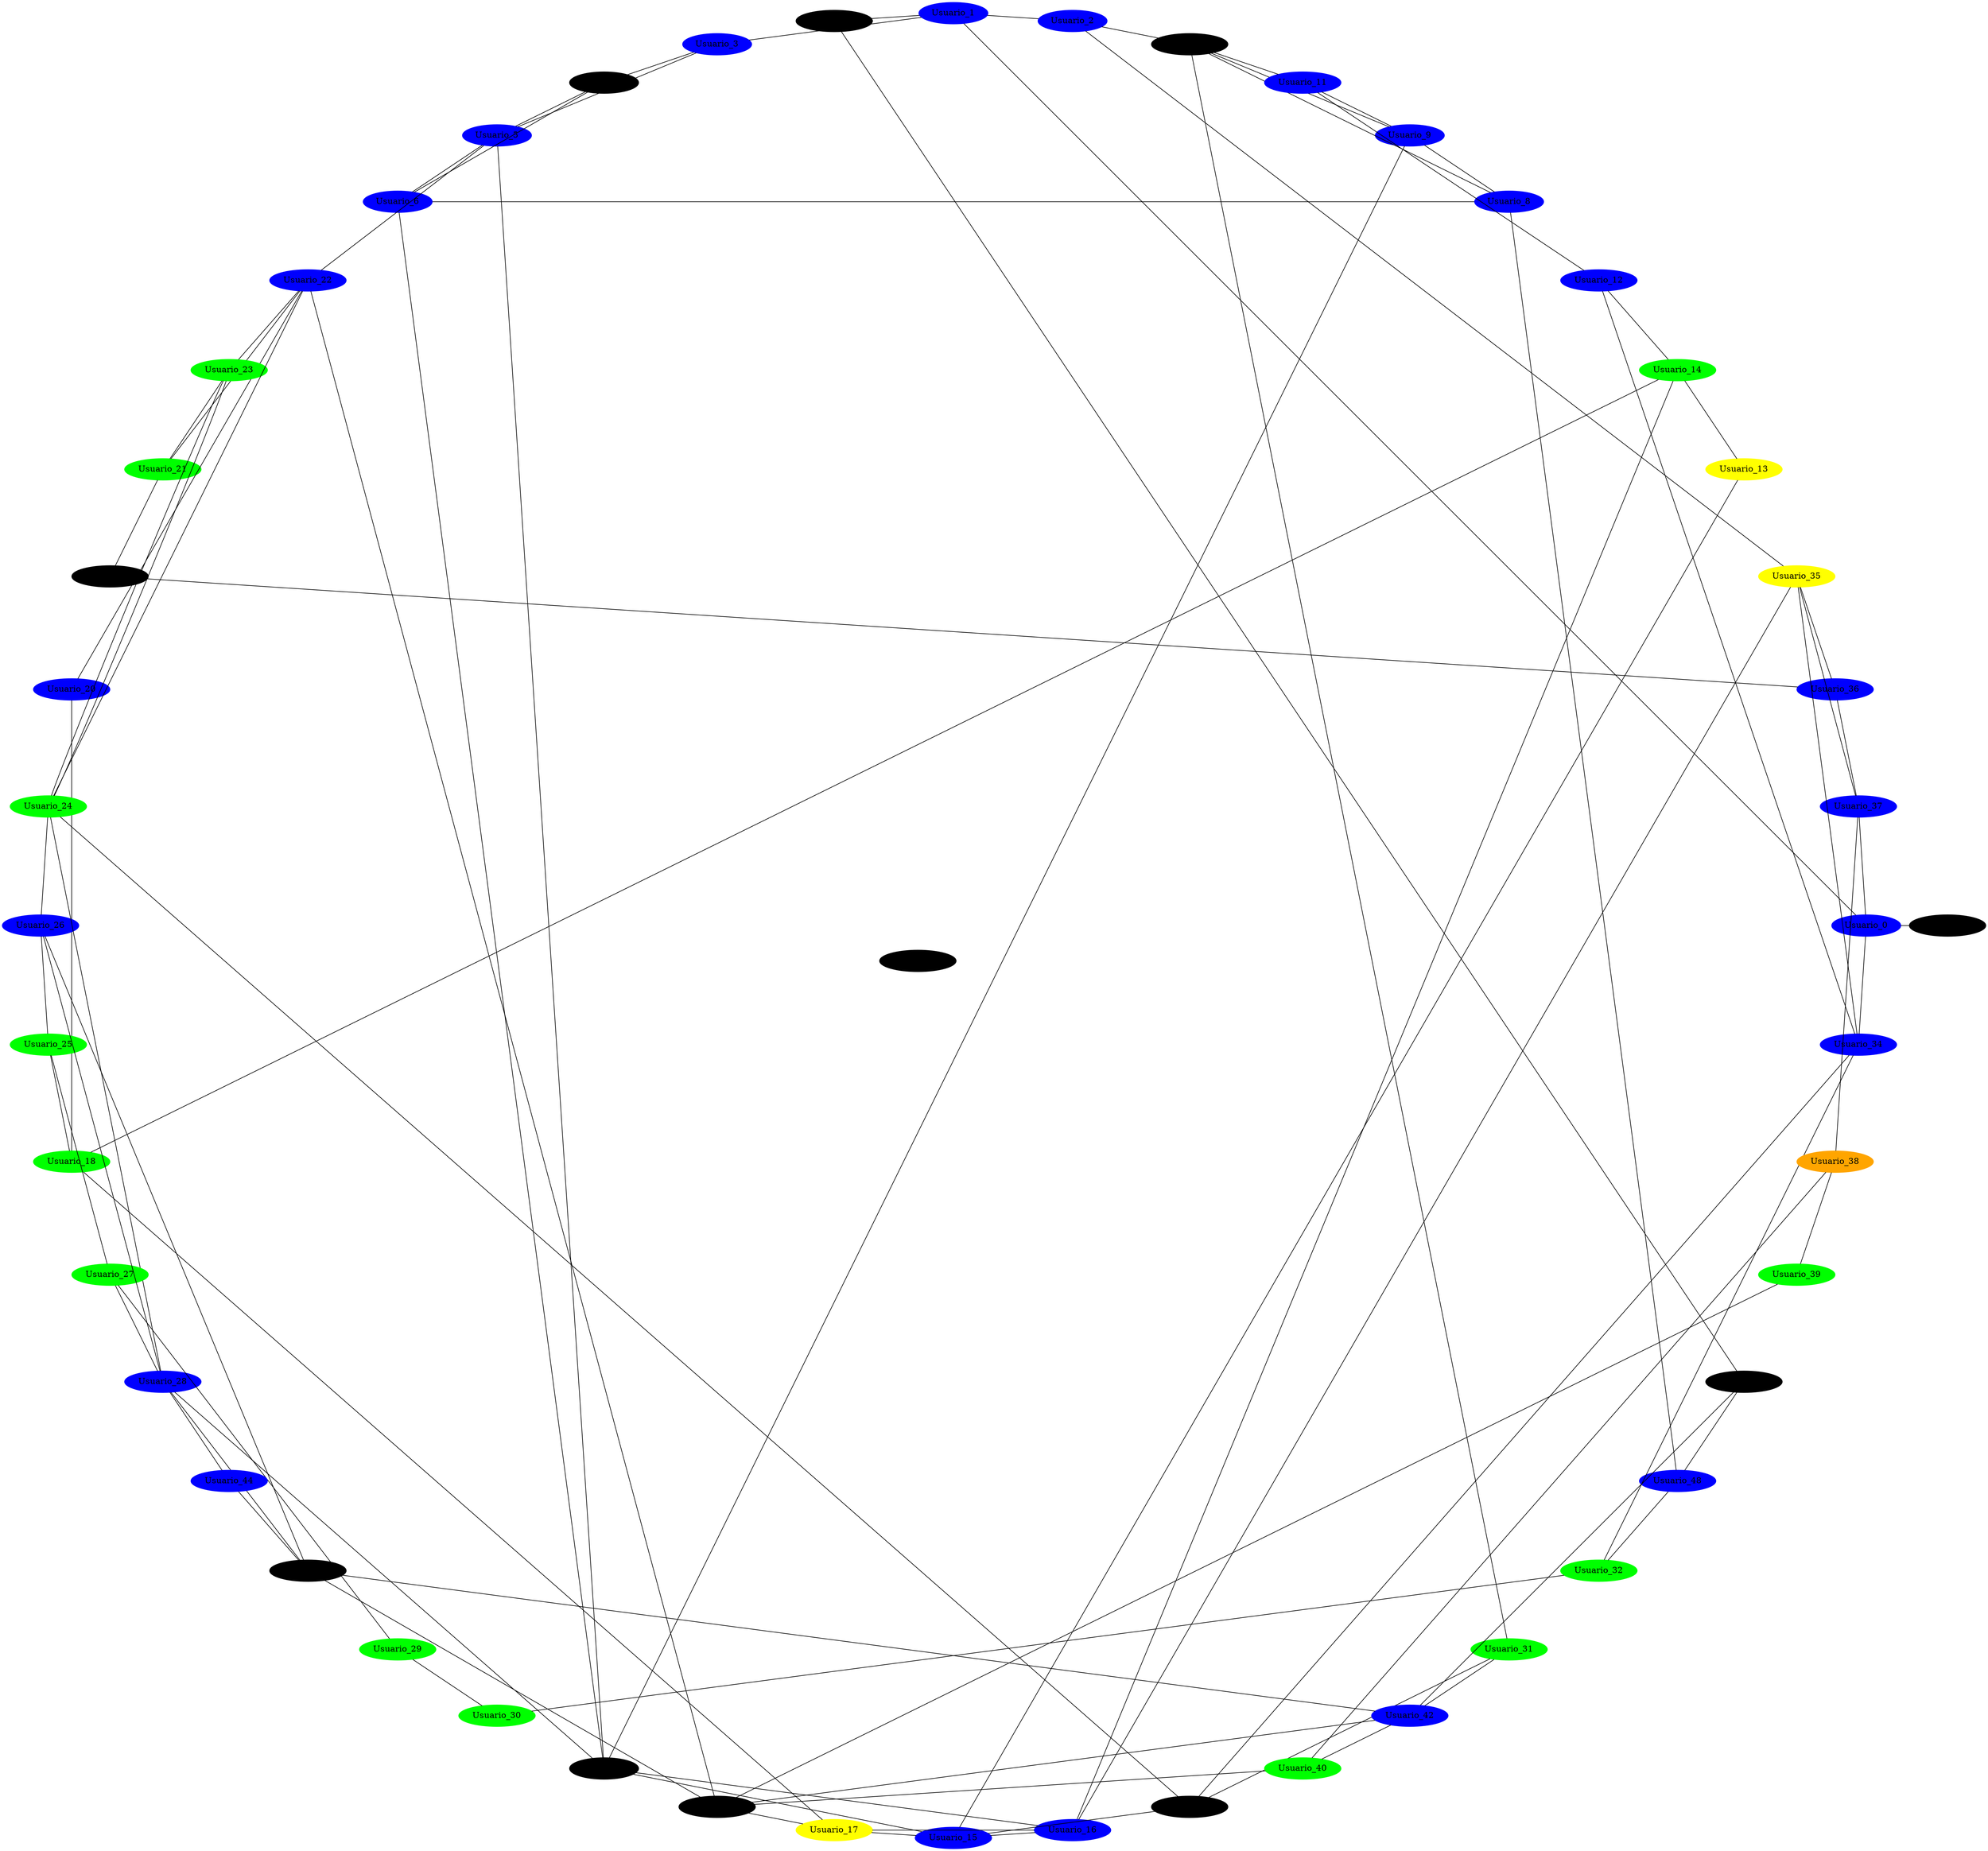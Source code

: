 graph Epidemia {
    layout=circo;
    node [style=filled];
    0 [label="Usuario_0" color=blue];
    1 [label="Usuario_1" color=blue];
    2 [label="Usuario_2" color=blue];
    3 [label="Usuario_3" color=blue];
    4 [label="Usuario_4" color=black];
    5 [label="Usuario_5" color=blue];
    6 [label="Usuario_6" color=blue];
    7 [label="Usuario_7" color=black];
    8 [label="Usuario_8" color=blue];
    9 [label="Usuario_9" color=blue];
    10 [label="Usuario_10" color=black];
    11 [label="Usuario_11" color=blue];
    12 [label="Usuario_12" color=blue];
    13 [label="Usuario_13" color=yellow];
    14 [label="Usuario_14" color=green];
    15 [label="Usuario_15" color=blue];
    16 [label="Usuario_16" color=blue];
    17 [label="Usuario_17" color=yellow];
    18 [label="Usuario_18" color=green];
    19 [label="Usuario_19" color=black];
    20 [label="Usuario_20" color=blue];
    21 [label="Usuario_21" color=green];
    22 [label="Usuario_22" color=blue];
    23 [label="Usuario_23" color=green];
    24 [label="Usuario_24" color=green];
    25 [label="Usuario_25" color=green];
    26 [label="Usuario_26" color=blue];
    27 [label="Usuario_27" color=green];
    28 [label="Usuario_28" color=blue];
    29 [label="Usuario_29" color=green];
    30 [label="Usuario_30" color=green];
    31 [label="Usuario_31" color=green];
    32 [label="Usuario_32" color=green];
    33 [label="Usuario_33" color=black];
    34 [label="Usuario_34" color=blue];
    35 [label="Usuario_35" color=yellow];
    36 [label="Usuario_36" color=blue];
    37 [label="Usuario_37" color=blue];
    38 [label="Usuario_38" color=orange];
    39 [label="Usuario_39" color=green];
    40 [label="Usuario_40" color=green];
    41 [label="Usuario_41" color=black];
    42 [label="Usuario_42" color=blue];
    43 [label="Usuario_43" color=black];
    44 [label="Usuario_44" color=blue];
    45 [label="Usuario_45" color=black];
    46 [label="Usuario_46" color=black];
    47 [label="Usuario_47" color=black];
    48 [label="Usuario_48" color=blue];
    49 [label="Usuario_49" color=black];
    0 -- 1;
    0 -- 37;
    0 -- 34;
    0 -- 49;
    1 -- 2;
    1 -- 3;
    1 -- 45;
    2 -- 35;
    2 -- 10;
    3 -- 4;
    3 -- 5;
    4 -- 5;
    4 -- 6;
    5 -- 22;
    5 -- 6;
    5 -- 7;
    6 -- 7;
    6 -- 8;
    7 -- 15;
    7 -- 28;
    7 -- 16;
    7 -- 9;
    8 -- 48;
    8 -- 9;
    8 -- 10;
    9 -- 10;
    9 -- 11;
    10 -- 11;
    10 -- 31;
    11 -- 12;
    12 -- 34;
    12 -- 14;
    13 -- 14;
    13 -- 15;
    14 -- 18;
    14 -- 16;
    15 -- 33;
    15 -- 16;
    15 -- 17;
    16 -- 35;
    16 -- 17;
    17 -- 18;
    17 -- 41;
    18 -- 25;
    18 -- 20;
    19 -- 36;
    19 -- 21;
    20 -- 22;
    21 -- 22;
    21 -- 23;
    22 -- 41;
    22 -- 23;
    22 -- 24;
    23 -- 24;
    23 -- 24;
    24 -- 33;
    24 -- 28;
    24 -- 26;
    25 -- 26;
    25 -- 27;
    26 -- 43;
    26 -- 28;
    27 -- 28;
    27 -- 29;
    28 -- 44;
    28 -- 43;
    29 -- 30;
    30 -- 32;
    31 -- 42;
    31 -- 33;
    32 -- 48;
    32 -- 34;
    33 -- 34;
    34 -- 35;
    35 -- 36;
    35 -- 37;
    36 -- 37;
    37 -- 38;
    38 -- 39;
    38 -- 40;
    39 -- 41;
    40 -- 41;
    40 -- 42;
    41 -- 42;
    41 -- 43;
    42 -- 43;
    42 -- 47;
    43 -- 44;
    45 -- 47;
    47 -- 48;
}
